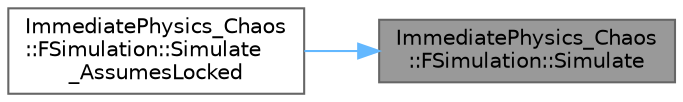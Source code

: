 digraph "ImmediatePhysics_Chaos::FSimulation::Simulate"
{
 // INTERACTIVE_SVG=YES
 // LATEX_PDF_SIZE
  bgcolor="transparent";
  edge [fontname=Helvetica,fontsize=10,labelfontname=Helvetica,labelfontsize=10];
  node [fontname=Helvetica,fontsize=10,shape=box,height=0.2,width=0.4];
  rankdir="RL";
  Node1 [id="Node000001",label="ImmediatePhysics_Chaos\l::FSimulation::Simulate",height=0.2,width=0.4,color="gray40", fillcolor="grey60", style="filled", fontcolor="black",tooltip="Advance the simulation by DeltaTime."];
  Node1 -> Node2 [id="edge1_Node000001_Node000002",dir="back",color="steelblue1",style="solid",tooltip=" "];
  Node2 [id="Node000002",label="ImmediatePhysics_Chaos\l::FSimulation::Simulate\l_AssumesLocked",height=0.2,width=0.4,color="grey40", fillcolor="white", style="filled",URL="$dc/da1/structImmediatePhysics__Chaos_1_1FSimulation.html#af3396cf1b095a402d2ec9562202ceaa7",tooltip=" "];
}
